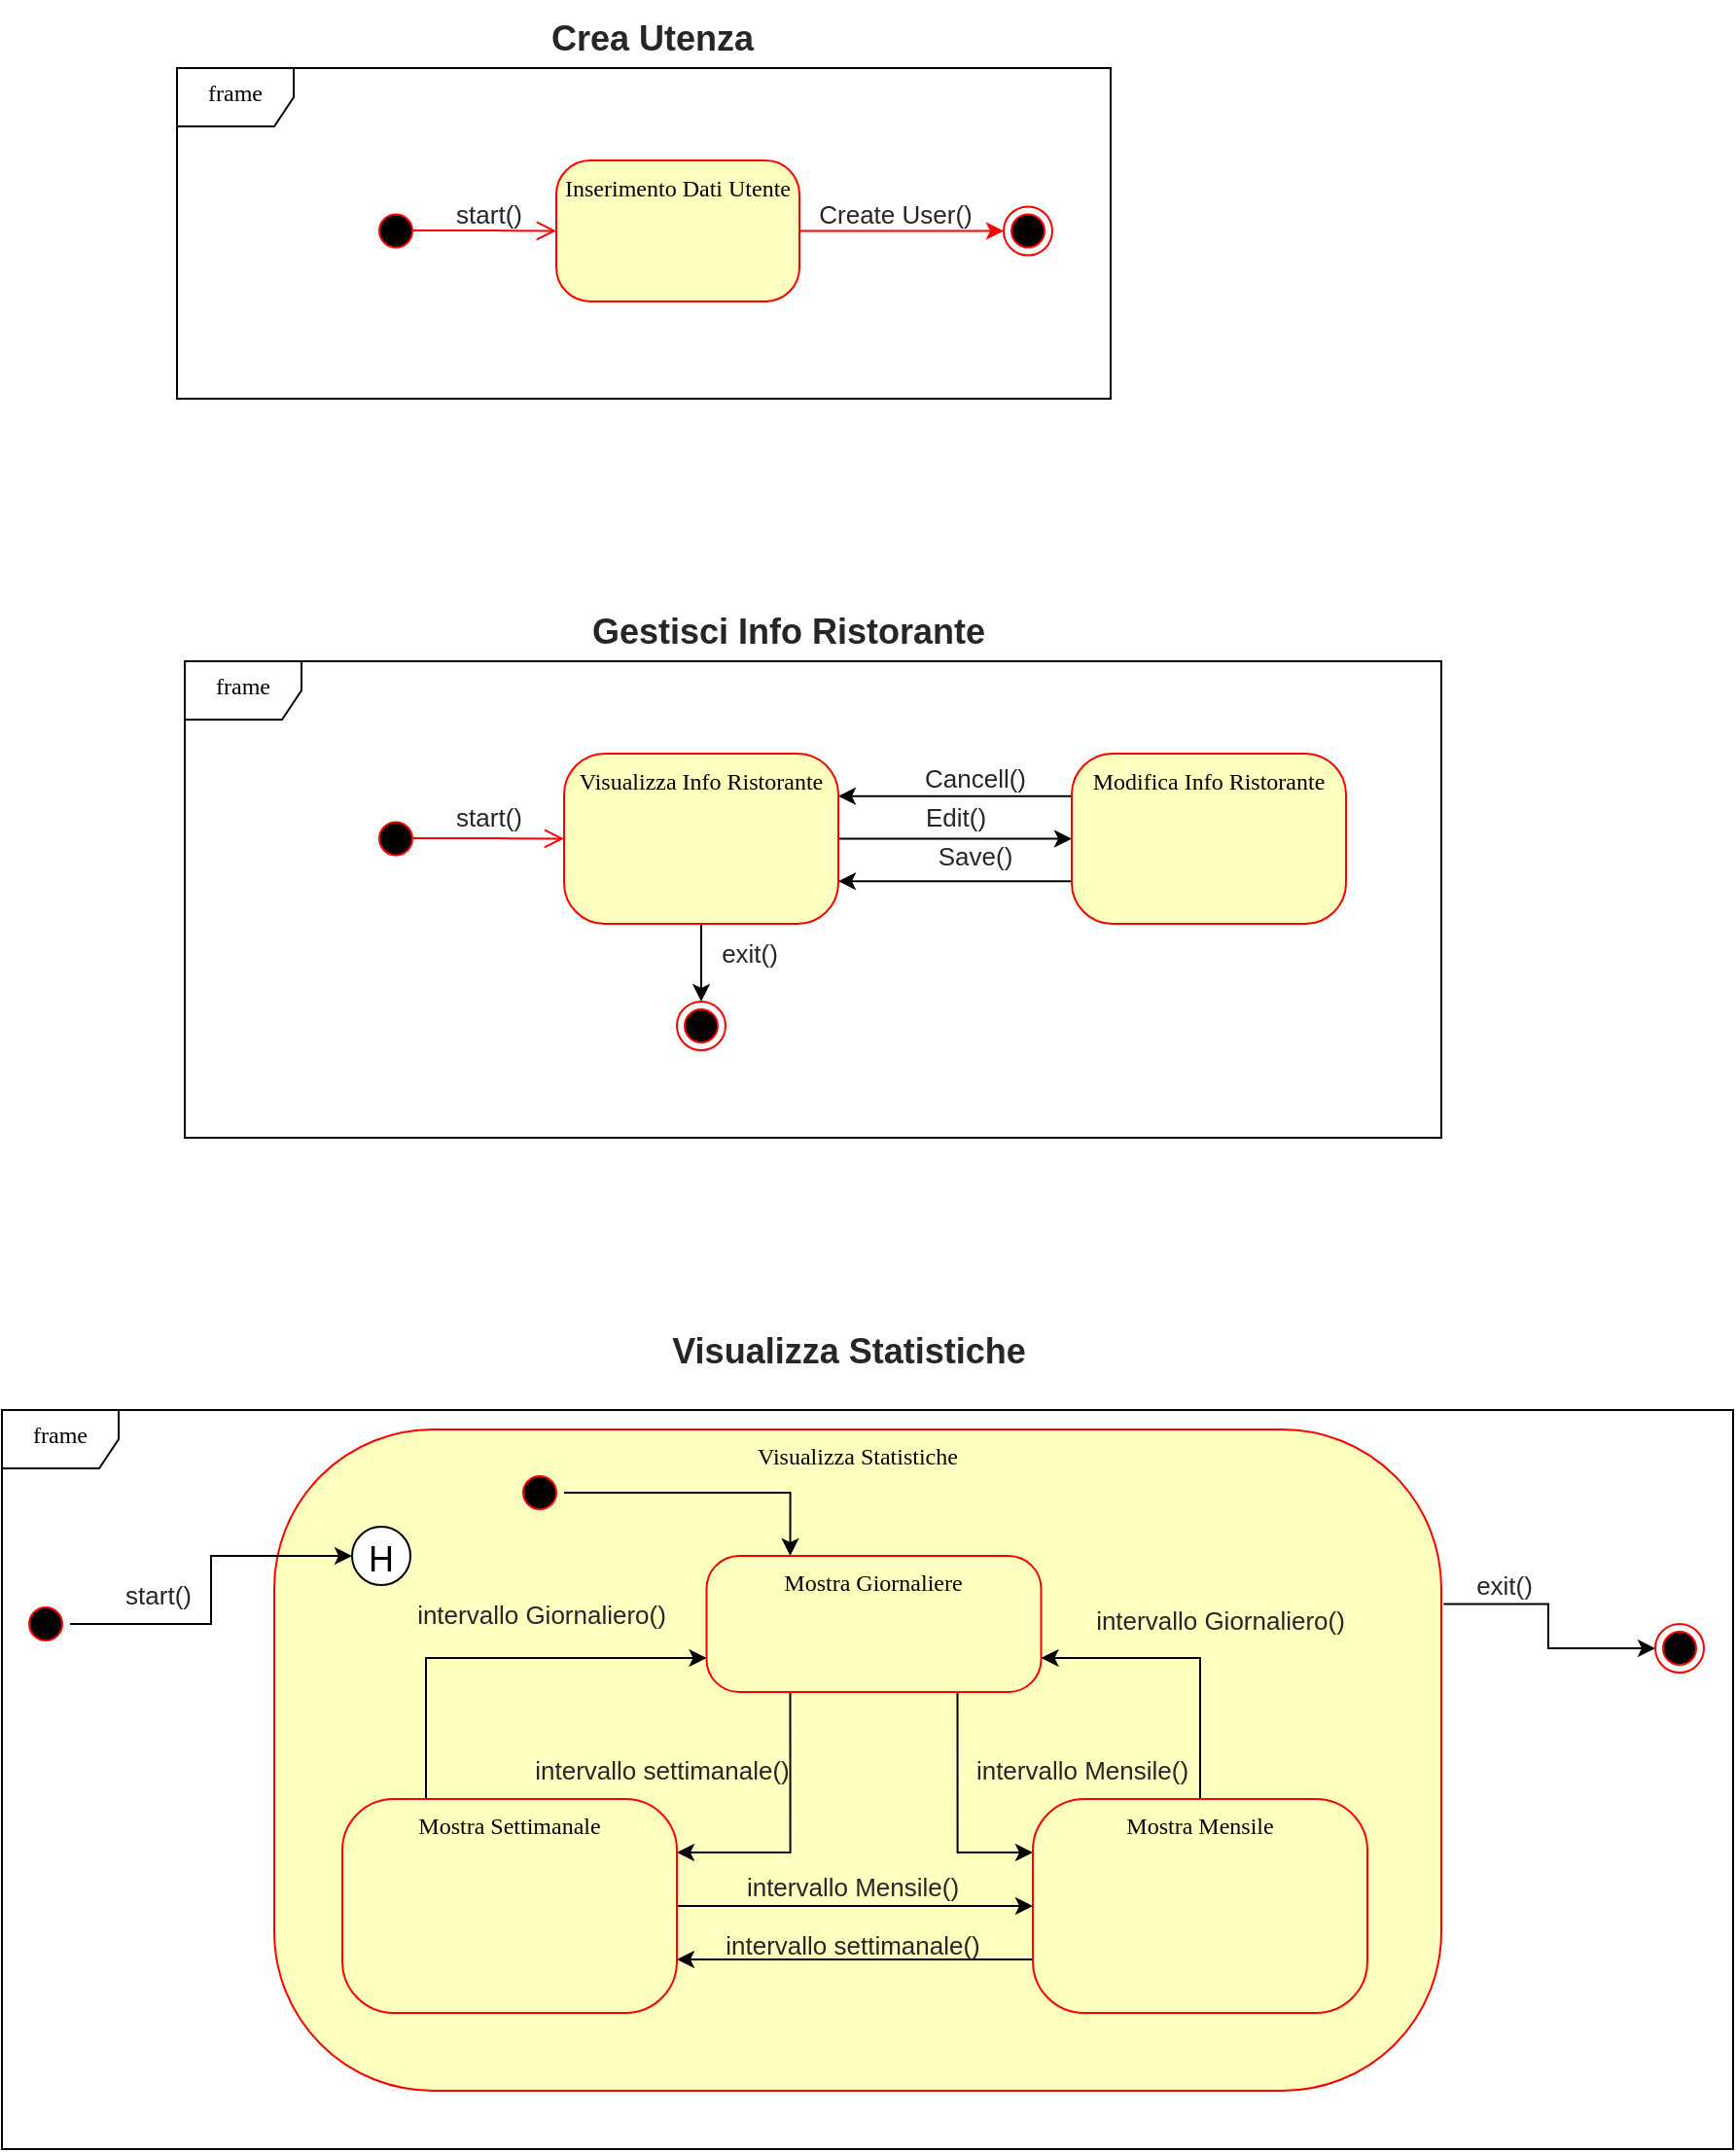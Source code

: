 <mxfile version="20.7.4" type="device"><diagram id="PXuvJboV7IkqWBO9aFyD" name="Pagina-1"><mxGraphModel dx="1418" dy="868" grid="1" gridSize="10" guides="1" tooltips="1" connect="1" arrows="1" fold="1" page="1" pageScale="1" pageWidth="827" pageHeight="1169" math="0" shadow="0"><root><mxCell id="0"/><mxCell id="1" parent="0"/><mxCell id="O7iDunI_0RxEcanYn5eC-1" value="frame" style="shape=umlFrame;whiteSpace=wrap;html=1;rounded=1;shadow=0;comic=0;labelBackgroundColor=none;strokeWidth=1;fontFamily=Verdana;fontSize=12;align=center;spacingTop=-5;" parent="1" vertex="1"><mxGeometry x="120" y="120" width="480" height="170" as="geometry"/></mxCell><mxCell id="O7iDunI_0RxEcanYn5eC-6" style="edgeStyle=orthogonalEdgeStyle;rounded=0;orthogonalLoop=1;jettySize=auto;html=1;exitX=1;exitY=0.5;exitDx=0;exitDy=0;entryX=0;entryY=0.5;entryDx=0;entryDy=0;fontColor=#FF0000;strokeColor=#FF0000;" parent="1" source="O7iDunI_0RxEcanYn5eC-7" target="O7iDunI_0RxEcanYn5eC-18" edge="1"><mxGeometry relative="1" as="geometry"/></mxCell><mxCell id="O7iDunI_0RxEcanYn5eC-7" value="Inserimento Dati Utente" style="rounded=1;whiteSpace=wrap;html=1;arcSize=24;fillColor=#ffffc0;strokeColor=#ff0000;shadow=0;comic=0;labelBackgroundColor=none;fontFamily=Verdana;fontSize=12;fontColor=#000000;align=center;verticalAlign=top;" parent="1" vertex="1"><mxGeometry x="315" y="167.5" width="125" height="72.5" as="geometry"/></mxCell><mxCell id="O7iDunI_0RxEcanYn5eC-17" value="" style="ellipse;html=1;shape=startState;fillColor=#000000;strokeColor=#ff0000;rounded=1;shadow=0;comic=0;labelBackgroundColor=none;fontFamily=Verdana;fontSize=12;fontColor=#000000;align=center;direction=south;" parent="1" vertex="1"><mxGeometry x="220" y="191.25" width="25" height="25" as="geometry"/></mxCell><mxCell id="O7iDunI_0RxEcanYn5eC-18" value="" style="ellipse;html=1;shape=endState;fillColor=#000000;strokeColor=#ff0000;rounded=1;shadow=0;comic=0;labelBackgroundColor=none;fontFamily=Verdana;fontSize=12;fontColor=#000000;align=center;" parent="1" vertex="1"><mxGeometry x="545" y="191.25" width="25" height="25" as="geometry"/></mxCell><mxCell id="O7iDunI_0RxEcanYn5eC-19" style="edgeStyle=orthogonalEdgeStyle;html=1;exitX=0.489;exitY=0.147;entryX=0;entryY=0.5;labelBackgroundColor=none;endArrow=open;endSize=8;strokeColor=#ff0000;fontFamily=Verdana;fontSize=12;align=left;exitDx=0;exitDy=0;entryDx=0;entryDy=0;exitPerimeter=0;" parent="1" source="O7iDunI_0RxEcanYn5eC-17" target="O7iDunI_0RxEcanYn5eC-7" edge="1"><mxGeometry relative="1" as="geometry"><mxPoint x="590" y="30" as="sourcePoint"/><mxPoint x="750" y="30" as="targetPoint"/></mxGeometry></mxCell><mxCell id="O7iDunI_0RxEcanYn5eC-23" value="&lt;font color=&quot;#272525&quot; style=&quot;font-size: 13px;&quot;&gt;start()&lt;/font&gt;" style="text;html=1;align=center;verticalAlign=middle;resizable=0;points=[];autosize=1;strokeColor=none;fillColor=none;fontColor=#FF0000;fontSize=13;" parent="1" vertex="1"><mxGeometry x="250" y="180" width="60" height="30" as="geometry"/></mxCell><mxCell id="O7iDunI_0RxEcanYn5eC-24" value="&lt;font color=&quot;#272525&quot; style=&quot;font-size: 13px;&quot;&gt;Create User()&lt;/font&gt;" style="text;html=1;align=center;verticalAlign=middle;resizable=0;points=[];autosize=1;strokeColor=none;fillColor=none;fontColor=#FF0000;fontSize=13;" parent="1" vertex="1"><mxGeometry x="439" y="180" width="100" height="30" as="geometry"/></mxCell><mxCell id="O7iDunI_0RxEcanYn5eC-46" value="&lt;font color=&quot;#272525&quot; style=&quot;font-size: 18px;&quot;&gt;Crea Utenza&lt;/font&gt;" style="text;html=1;align=center;verticalAlign=middle;resizable=0;points=[];autosize=1;strokeColor=none;fillColor=none;fontColor=#FF0000;fontSize=18;fontStyle=1" parent="1" vertex="1"><mxGeometry x="299" y="85" width="130" height="40" as="geometry"/></mxCell><mxCell id="O7iDunI_0RxEcanYn5eC-47" value="frame" style="shape=umlFrame;whiteSpace=wrap;html=1;rounded=1;shadow=0;comic=0;labelBackgroundColor=none;strokeWidth=1;fontFamily=Verdana;fontSize=12;align=center;spacingTop=-5;" parent="1" vertex="1"><mxGeometry x="124" y="425" width="646" height="245" as="geometry"/></mxCell><mxCell id="O7iDunI_0RxEcanYn5eC-67" style="edgeStyle=orthogonalEdgeStyle;rounded=0;orthogonalLoop=1;jettySize=auto;html=1;exitX=1;exitY=0.5;exitDx=0;exitDy=0;fontSize=18;" parent="1" source="O7iDunI_0RxEcanYn5eC-49" target="O7iDunI_0RxEcanYn5eC-65" edge="1"><mxGeometry relative="1" as="geometry"/></mxCell><mxCell id="O7iDunI_0RxEcanYn5eC-71" style="edgeStyle=orthogonalEdgeStyle;rounded=0;orthogonalLoop=1;jettySize=auto;html=1;exitX=0.5;exitY=1;exitDx=0;exitDy=0;entryX=0.5;entryY=0;entryDx=0;entryDy=0;fontSize=18;" parent="1" source="O7iDunI_0RxEcanYn5eC-49" target="O7iDunI_0RxEcanYn5eC-51" edge="1"><mxGeometry relative="1" as="geometry"/></mxCell><mxCell id="O7iDunI_0RxEcanYn5eC-49" value="Visualizza Info Ristorante" style="rounded=1;whiteSpace=wrap;html=1;arcSize=24;fillColor=#ffffc0;strokeColor=#ff0000;shadow=0;comic=0;labelBackgroundColor=none;fontFamily=Verdana;fontSize=12;fontColor=#000000;align=center;horizontal=1;verticalAlign=top;" parent="1" vertex="1"><mxGeometry x="319" y="472.5" width="141" height="87.5" as="geometry"/></mxCell><mxCell id="O7iDunI_0RxEcanYn5eC-50" value="" style="ellipse;html=1;shape=startState;fillColor=#000000;strokeColor=#ff0000;rounded=1;shadow=0;comic=0;labelBackgroundColor=none;fontFamily=Verdana;fontSize=12;fontColor=#000000;align=center;direction=south;" parent="1" vertex="1"><mxGeometry x="220" y="503.75" width="25" height="25" as="geometry"/></mxCell><mxCell id="O7iDunI_0RxEcanYn5eC-51" value="" style="ellipse;html=1;shape=endState;fillColor=#000000;strokeColor=#ff0000;rounded=1;shadow=0;comic=0;labelBackgroundColor=none;fontFamily=Verdana;fontSize=12;fontColor=#000000;align=center;" parent="1" vertex="1"><mxGeometry x="377" y="600" width="25" height="25" as="geometry"/></mxCell><mxCell id="O7iDunI_0RxEcanYn5eC-52" style="edgeStyle=orthogonalEdgeStyle;html=1;exitX=0.489;exitY=0.147;entryX=0;entryY=0.5;labelBackgroundColor=none;endArrow=open;endSize=8;strokeColor=#ff0000;fontFamily=Verdana;fontSize=12;align=left;exitDx=0;exitDy=0;entryDx=0;entryDy=0;exitPerimeter=0;" parent="1" source="O7iDunI_0RxEcanYn5eC-50" target="O7iDunI_0RxEcanYn5eC-49" edge="1"><mxGeometry relative="1" as="geometry"><mxPoint x="594" y="335" as="sourcePoint"/><mxPoint x="754" y="335" as="targetPoint"/></mxGeometry></mxCell><mxCell id="O7iDunI_0RxEcanYn5eC-53" value="&lt;font color=&quot;#272525&quot; style=&quot;font-size: 13px;&quot;&gt;start()&lt;/font&gt;" style="text;html=1;align=center;verticalAlign=middle;resizable=0;points=[];autosize=1;strokeColor=none;fillColor=none;fontColor=#FF0000;fontSize=13;" parent="1" vertex="1"><mxGeometry x="250" y="490" width="60" height="30" as="geometry"/></mxCell><mxCell id="O7iDunI_0RxEcanYn5eC-55" value="&lt;font color=&quot;#272525&quot; style=&quot;font-size: 18px;&quot;&gt;Gestisci Info Ristorante&lt;/font&gt;" style="text;html=1;align=center;verticalAlign=middle;resizable=0;points=[];autosize=1;strokeColor=none;fillColor=none;fontColor=#FF0000;fontSize=18;fontStyle=1" parent="1" vertex="1"><mxGeometry x="319" y="390" width="230" height="40" as="geometry"/></mxCell><mxCell id="O7iDunI_0RxEcanYn5eC-69" style="edgeStyle=orthogonalEdgeStyle;rounded=0;orthogonalLoop=1;jettySize=auto;html=1;exitX=0;exitY=0.25;exitDx=0;exitDy=0;entryX=1;entryY=0.25;entryDx=0;entryDy=0;fontSize=18;" parent="1" source="O7iDunI_0RxEcanYn5eC-65" target="O7iDunI_0RxEcanYn5eC-49" edge="1"><mxGeometry relative="1" as="geometry"/></mxCell><mxCell id="O7iDunI_0RxEcanYn5eC-70" style="edgeStyle=orthogonalEdgeStyle;rounded=0;orthogonalLoop=1;jettySize=auto;html=1;exitX=0;exitY=0.75;exitDx=0;exitDy=0;entryX=1;entryY=0.75;entryDx=0;entryDy=0;fontSize=18;" parent="1" source="O7iDunI_0RxEcanYn5eC-65" target="O7iDunI_0RxEcanYn5eC-49" edge="1"><mxGeometry relative="1" as="geometry"/></mxCell><mxCell id="O7iDunI_0RxEcanYn5eC-65" value="Modifica Info Ristorante" style="rounded=1;whiteSpace=wrap;html=1;arcSize=24;fillColor=#ffffc0;strokeColor=#ff0000;shadow=0;comic=0;labelBackgroundColor=none;fontFamily=Verdana;fontSize=12;fontColor=#000000;align=center;verticalAlign=top;" parent="1" vertex="1"><mxGeometry x="580" y="472.5" width="141" height="87.5" as="geometry"/></mxCell><mxCell id="O7iDunI_0RxEcanYn5eC-72" value="&lt;font color=&quot;#272525&quot; style=&quot;font-size: 13px;&quot;&gt;Cancell()&lt;/font&gt;" style="text;html=1;align=center;verticalAlign=middle;resizable=0;points=[];autosize=1;strokeColor=none;fillColor=none;fontColor=#FF0000;fontSize=13;" parent="1" vertex="1"><mxGeometry x="490" y="470" width="80" height="30" as="geometry"/></mxCell><mxCell id="O7iDunI_0RxEcanYn5eC-73" value="&lt;font color=&quot;#272525&quot; style=&quot;font-size: 13px;&quot;&gt;Edit()&lt;/font&gt;" style="text;html=1;align=center;verticalAlign=middle;resizable=0;points=[];autosize=1;strokeColor=none;fillColor=none;fontColor=#FF0000;fontSize=13;" parent="1" vertex="1"><mxGeometry x="495" y="490" width="50" height="30" as="geometry"/></mxCell><mxCell id="O7iDunI_0RxEcanYn5eC-74" value="&lt;font color=&quot;#272525&quot; style=&quot;font-size: 13px;&quot;&gt;Save()&lt;/font&gt;" style="text;html=1;align=center;verticalAlign=middle;resizable=0;points=[];autosize=1;strokeColor=none;fillColor=none;fontColor=#FF0000;fontSize=13;" parent="1" vertex="1"><mxGeometry x="500" y="510" width="60" height="30" as="geometry"/></mxCell><mxCell id="O7iDunI_0RxEcanYn5eC-76" value="&lt;font color=&quot;#272525&quot; style=&quot;font-size: 13px;&quot;&gt;exit()&lt;/font&gt;" style="text;html=1;align=center;verticalAlign=middle;resizable=0;points=[];autosize=1;strokeColor=none;fillColor=none;fontColor=#FF0000;fontSize=13;" parent="1" vertex="1"><mxGeometry x="389" y="560" width="50" height="30" as="geometry"/></mxCell><mxCell id="O7iDunI_0RxEcanYn5eC-98" style="edgeStyle=orthogonalEdgeStyle;rounded=0;orthogonalLoop=1;jettySize=auto;html=1;exitX=1.002;exitY=0.264;exitDx=0;exitDy=0;entryX=0;entryY=0.5;entryDx=0;entryDy=0;fontSize=15;exitPerimeter=0;" parent="1" source="O7iDunI_0RxEcanYn5eC-80" target="O7iDunI_0RxEcanYn5eC-82" edge="1"><mxGeometry relative="1" as="geometry"/></mxCell><mxCell id="O7iDunI_0RxEcanYn5eC-80" value="Visualizza Statistiche" style="rounded=1;whiteSpace=wrap;html=1;arcSize=24;fillColor=#ffffc0;strokeColor=#ff0000;shadow=0;comic=0;labelBackgroundColor=none;fontFamily=Verdana;fontSize=12;fontColor=#000000;align=center;horizontal=1;verticalAlign=top;" parent="1" vertex="1"><mxGeometry x="170" y="820" width="600" height="340" as="geometry"/></mxCell><mxCell id="O7iDunI_0RxEcanYn5eC-106" style="edgeStyle=orthogonalEdgeStyle;rounded=0;orthogonalLoop=1;jettySize=auto;html=1;exitX=0.5;exitY=0;exitDx=0;exitDy=0;entryX=0;entryY=0.5;entryDx=0;entryDy=0;fontSize=15;" parent="1" source="O7iDunI_0RxEcanYn5eC-81" target="O7iDunI_0RxEcanYn5eC-93" edge="1"><mxGeometry relative="1" as="geometry"/></mxCell><mxCell id="O7iDunI_0RxEcanYn5eC-81" value="" style="ellipse;html=1;shape=startState;fillColor=#000000;strokeColor=#ff0000;rounded=1;shadow=0;comic=0;labelBackgroundColor=none;fontFamily=Verdana;fontSize=15;fontColor=#000000;align=center;direction=south;" parent="1" vertex="1"><mxGeometry x="40" y="907.5" width="25" height="25" as="geometry"/></mxCell><mxCell id="O7iDunI_0RxEcanYn5eC-82" value="" style="ellipse;html=1;shape=endState;fillColor=#000000;strokeColor=#ff0000;rounded=1;shadow=0;comic=0;labelBackgroundColor=none;fontFamily=Verdana;fontSize=12;fontColor=#000000;align=center;" parent="1" vertex="1"><mxGeometry x="880" y="920" width="25" height="25" as="geometry"/></mxCell><mxCell id="O7iDunI_0RxEcanYn5eC-84" value="&lt;font color=&quot;#272525&quot; style=&quot;font-size: 13px;&quot;&gt;start()&lt;/font&gt;" style="text;html=1;align=center;verticalAlign=middle;resizable=0;points=[];autosize=1;strokeColor=none;fillColor=none;fontColor=#FF0000;fontSize=13;" parent="1" vertex="1"><mxGeometry x="80" y="890" width="60" height="30" as="geometry"/></mxCell><mxCell id="O7iDunI_0RxEcanYn5eC-85" value="&lt;font color=&quot;#272525&quot; style=&quot;font-size: 18px;&quot;&gt;Visualizza Statistiche&lt;/font&gt;" style="text;html=1;align=center;verticalAlign=middle;resizable=0;points=[];autosize=1;strokeColor=none;fillColor=none;fontColor=#FF0000;fontSize=18;fontStyle=1" parent="1" vertex="1"><mxGeometry x="360" y="760" width="210" height="40" as="geometry"/></mxCell><mxCell id="O7iDunI_0RxEcanYn5eC-93" value="H" style="ellipse;fontSize=18;" parent="1" vertex="1"><mxGeometry x="210" y="870" width="30" height="30" as="geometry"/></mxCell><mxCell id="O7iDunI_0RxEcanYn5eC-112" style="edgeStyle=orthogonalEdgeStyle;rounded=0;orthogonalLoop=1;jettySize=auto;html=1;exitX=0.25;exitY=1;exitDx=0;exitDy=0;entryX=1;entryY=0.25;entryDx=0;entryDy=0;fontSize=15;" parent="1" source="O7iDunI_0RxEcanYn5eC-95" target="O7iDunI_0RxEcanYn5eC-96" edge="1"><mxGeometry relative="1" as="geometry"/></mxCell><mxCell id="O7iDunI_0RxEcanYn5eC-113" style="edgeStyle=orthogonalEdgeStyle;rounded=0;orthogonalLoop=1;jettySize=auto;html=1;exitX=0.75;exitY=1;exitDx=0;exitDy=0;entryX=0;entryY=0.25;entryDx=0;entryDy=0;fontSize=15;" parent="1" source="O7iDunI_0RxEcanYn5eC-95" target="O7iDunI_0RxEcanYn5eC-97" edge="1"><mxGeometry relative="1" as="geometry"/></mxCell><mxCell id="O7iDunI_0RxEcanYn5eC-95" value="Mostra Giornaliere" style="rounded=1;whiteSpace=wrap;html=1;arcSize=24;fillColor=#ffffc0;strokeColor=#ff0000;shadow=0;comic=0;labelBackgroundColor=none;fontFamily=Verdana;fontSize=12;fontColor=#000000;align=center;horizontal=1;verticalAlign=top;" parent="1" vertex="1"><mxGeometry x="392.25" y="885" width="172" height="70" as="geometry"/></mxCell><mxCell id="O7iDunI_0RxEcanYn5eC-116" style="edgeStyle=orthogonalEdgeStyle;rounded=0;orthogonalLoop=1;jettySize=auto;html=1;exitX=1;exitY=0.5;exitDx=0;exitDy=0;entryX=0;entryY=0.5;entryDx=0;entryDy=0;fontSize=15;" parent="1" source="O7iDunI_0RxEcanYn5eC-96" target="O7iDunI_0RxEcanYn5eC-97" edge="1"><mxGeometry relative="1" as="geometry"/></mxCell><mxCell id="O7iDunI_0RxEcanYn5eC-122" style="edgeStyle=orthogonalEdgeStyle;rounded=0;orthogonalLoop=1;jettySize=auto;html=1;exitX=0.25;exitY=0;exitDx=0;exitDy=0;entryX=0;entryY=0.75;entryDx=0;entryDy=0;fontSize=15;" parent="1" source="O7iDunI_0RxEcanYn5eC-96" target="O7iDunI_0RxEcanYn5eC-95" edge="1"><mxGeometry relative="1" as="geometry"/></mxCell><mxCell id="O7iDunI_0RxEcanYn5eC-96" value="Mostra Settimanale" style="rounded=1;whiteSpace=wrap;html=1;arcSize=24;fillColor=#ffffc0;strokeColor=#ff0000;shadow=0;comic=0;labelBackgroundColor=none;fontFamily=Verdana;fontSize=12;fontColor=#000000;align=center;horizontal=1;verticalAlign=top;" parent="1" vertex="1"><mxGeometry x="205" y="1010" width="172" height="110" as="geometry"/></mxCell><mxCell id="O7iDunI_0RxEcanYn5eC-114" style="edgeStyle=orthogonalEdgeStyle;rounded=0;orthogonalLoop=1;jettySize=auto;html=1;exitX=0.5;exitY=0;exitDx=0;exitDy=0;entryX=1;entryY=0.75;entryDx=0;entryDy=0;fontSize=15;" parent="1" source="O7iDunI_0RxEcanYn5eC-97" target="O7iDunI_0RxEcanYn5eC-95" edge="1"><mxGeometry relative="1" as="geometry"/></mxCell><mxCell id="O7iDunI_0RxEcanYn5eC-115" style="edgeStyle=orthogonalEdgeStyle;rounded=0;orthogonalLoop=1;jettySize=auto;html=1;exitX=0;exitY=0.75;exitDx=0;exitDy=0;entryX=1;entryY=0.75;entryDx=0;entryDy=0;fontSize=15;" parent="1" source="O7iDunI_0RxEcanYn5eC-97" target="O7iDunI_0RxEcanYn5eC-96" edge="1"><mxGeometry relative="1" as="geometry"/></mxCell><mxCell id="O7iDunI_0RxEcanYn5eC-97" value="Mostra Mensile" style="rounded=1;whiteSpace=wrap;html=1;arcSize=24;fillColor=#ffffc0;strokeColor=#ff0000;shadow=0;comic=0;labelBackgroundColor=none;fontFamily=Verdana;fontSize=12;fontColor=#000000;align=center;horizontal=1;verticalAlign=top;" parent="1" vertex="1"><mxGeometry x="560" y="1010" width="172" height="110" as="geometry"/></mxCell><mxCell id="O7iDunI_0RxEcanYn5eC-121" style="edgeStyle=orthogonalEdgeStyle;rounded=0;orthogonalLoop=1;jettySize=auto;html=1;exitX=0.5;exitY=0;exitDx=0;exitDy=0;entryX=0.25;entryY=0;entryDx=0;entryDy=0;fontSize=15;" parent="1" source="O7iDunI_0RxEcanYn5eC-99" target="O7iDunI_0RxEcanYn5eC-95" edge="1"><mxGeometry relative="1" as="geometry"/></mxCell><mxCell id="O7iDunI_0RxEcanYn5eC-99" value="" style="ellipse;html=1;shape=startState;fillColor=#000000;strokeColor=#ff0000;rounded=1;shadow=0;comic=0;labelBackgroundColor=none;fontFamily=Verdana;fontSize=15;fontColor=#000000;align=center;direction=south;" parent="1" vertex="1"><mxGeometry x="294" y="840" width="25" height="25" as="geometry"/></mxCell><mxCell id="O7iDunI_0RxEcanYn5eC-107" value="&lt;font color=&quot;#272525&quot; style=&quot;font-size: 13px;&quot;&gt;exit()&lt;/font&gt;" style="text;html=1;align=center;verticalAlign=middle;resizable=0;points=[];autosize=1;strokeColor=none;fillColor=none;fontColor=#FF0000;fontSize=13;" parent="1" vertex="1"><mxGeometry x="777" y="885" width="50" height="30" as="geometry"/></mxCell><mxCell id="O7iDunI_0RxEcanYn5eC-108" value="&lt;font color=&quot;#272525&quot; style=&quot;font-size: 13px;&quot;&gt;intervallo settimanale()&lt;/font&gt;" style="text;html=1;align=center;verticalAlign=middle;resizable=0;points=[];autosize=1;strokeColor=none;fillColor=none;fontColor=#FF0000;fontSize=13;" parent="1" vertex="1"><mxGeometry x="294" y="980" width="150" height="30" as="geometry"/></mxCell><mxCell id="O7iDunI_0RxEcanYn5eC-111" value="&lt;font color=&quot;#272525&quot; style=&quot;font-size: 13px;&quot;&gt;intervallo settimanale()&lt;/font&gt;" style="text;html=1;align=center;verticalAlign=middle;resizable=0;points=[];autosize=1;strokeColor=none;fillColor=none;fontColor=#FF0000;fontSize=13;" parent="1" vertex="1"><mxGeometry x="392.25" y="1070" width="150" height="30" as="geometry"/></mxCell><mxCell id="O7iDunI_0RxEcanYn5eC-117" value="&lt;font color=&quot;#272525&quot; style=&quot;font-size: 13px;&quot;&gt;intervallo Mensile()&lt;/font&gt;" style="text;html=1;align=center;verticalAlign=middle;resizable=0;points=[];autosize=1;strokeColor=none;fillColor=none;fontColor=#FF0000;fontSize=13;" parent="1" vertex="1"><mxGeometry x="402.25" y="1040" width="130" height="30" as="geometry"/></mxCell><mxCell id="O7iDunI_0RxEcanYn5eC-118" value="&lt;font color=&quot;#272525&quot; style=&quot;font-size: 13px;&quot;&gt;intervallo Mensile()&lt;/font&gt;" style="text;html=1;align=center;verticalAlign=middle;resizable=0;points=[];autosize=1;strokeColor=none;fillColor=none;fontColor=#FF0000;fontSize=13;" parent="1" vertex="1"><mxGeometry x="520" y="980" width="130" height="30" as="geometry"/></mxCell><mxCell id="O7iDunI_0RxEcanYn5eC-119" value="&lt;font color=&quot;#272525&quot; style=&quot;font-size: 13px;&quot;&gt;intervallo Giornaliero()&lt;/font&gt;" style="text;html=1;align=center;verticalAlign=middle;resizable=0;points=[];autosize=1;strokeColor=none;fillColor=none;fontColor=#FF0000;fontSize=13;" parent="1" vertex="1"><mxGeometry x="581" y="902.5" width="150" height="30" as="geometry"/></mxCell><mxCell id="O7iDunI_0RxEcanYn5eC-120" value="&lt;font color=&quot;#272525&quot; style=&quot;font-size: 13px;&quot;&gt;intervallo Giornaliero()&lt;/font&gt;" style="text;html=1;align=center;verticalAlign=middle;resizable=0;points=[];autosize=1;strokeColor=none;fillColor=none;fontColor=#FF0000;fontSize=13;" parent="1" vertex="1"><mxGeometry x="231.5" y="900" width="150" height="30" as="geometry"/></mxCell><mxCell id="O7iDunI_0RxEcanYn5eC-123" value="frame" style="shape=umlFrame;whiteSpace=wrap;html=1;rounded=1;shadow=0;comic=0;labelBackgroundColor=none;strokeWidth=1;fontFamily=Verdana;fontSize=12;align=center;spacingTop=-5;" parent="1" vertex="1"><mxGeometry x="30" y="810" width="890" height="380" as="geometry"/></mxCell></root></mxGraphModel></diagram></mxfile>